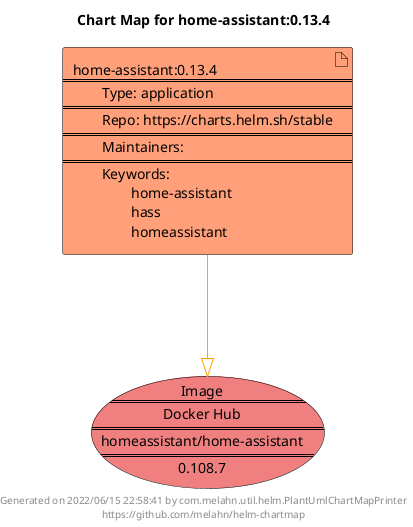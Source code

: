 @startuml
skinparam linetype ortho
skinparam backgroundColor white
skinparam usecaseBorderColor black
skinparam usecaseArrowColor LightSlateGray
skinparam artifactBorderColor black
skinparam artifactArrowColor LightSlateGray

title Chart Map for home-assistant:0.13.4

'There is one referenced Helm Chart
artifact "home-assistant:0.13.4\n====\n\tType: application\n====\n\tRepo: https://charts.helm.sh/stable\n====\n\tMaintainers: \n====\n\tKeywords: \n\t\thome-assistant\n\t\thass\n\t\thomeassistant" as home_assistant_0_13_4 #LightSalmon

'There is one referenced Docker Image
usecase "Image\n====\nDocker Hub\n====\nhomeassistant/home-assistant\n====\n0.108.7" as homeassistant_home_assistant_0_108_7 #LightCoral

'Chart Dependencies
home_assistant_0_13_4--[#orange]-|>homeassistant_home_assistant_0_108_7

center footer Generated on 2022/06/15 22:58:41 by com.melahn.util.helm.PlantUmlChartMapPrinter\nhttps://github.com/melahn/helm-chartmap
@enduml
